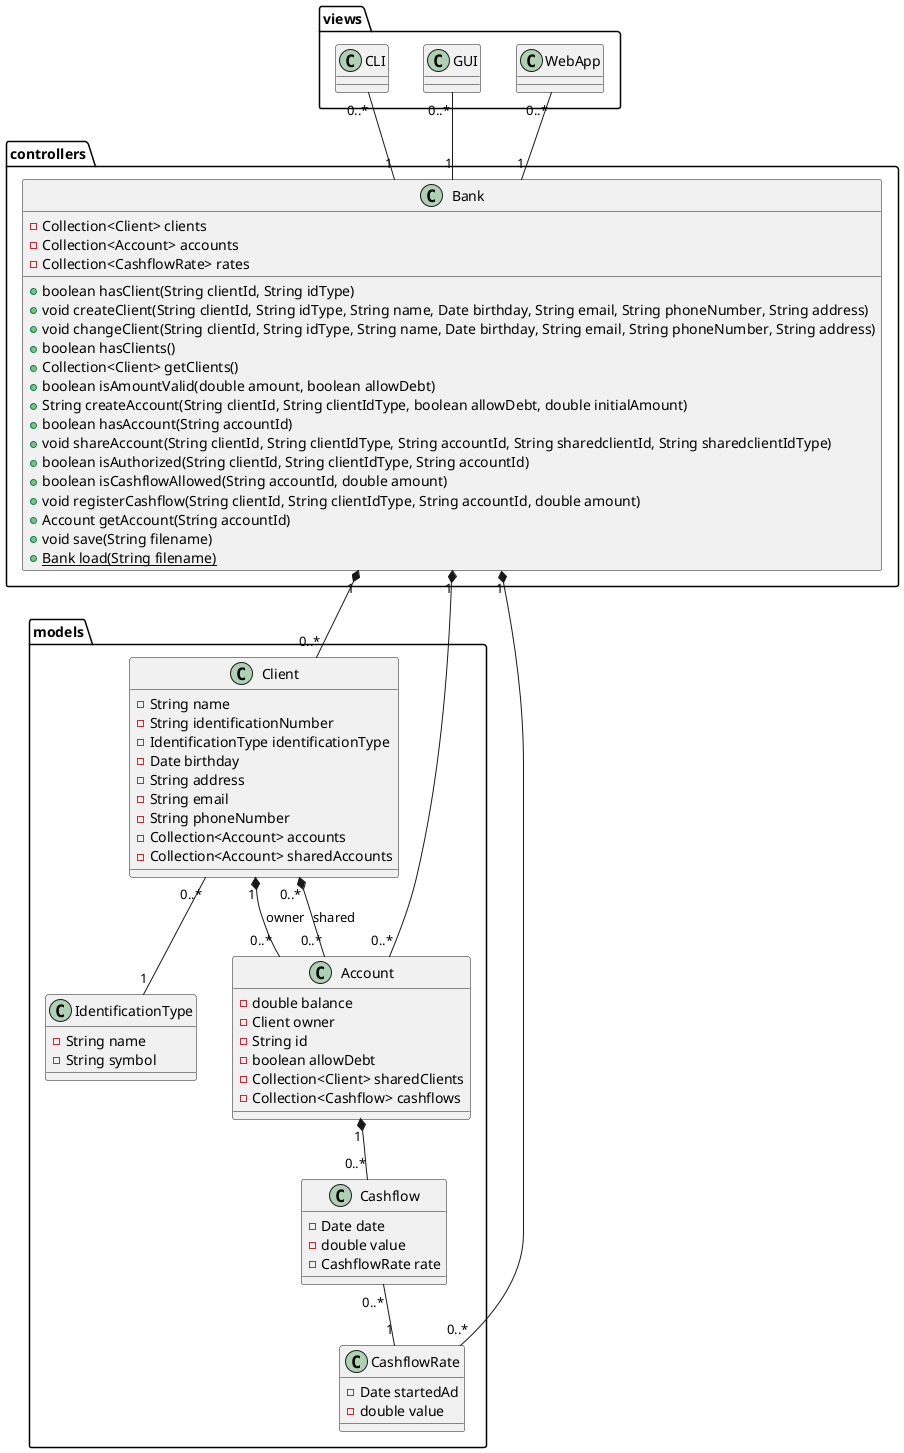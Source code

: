 @startuml
package models {
    class Client {
        -String name
        -String identificationNumber
        -IdentificationType identificationType
        -Date birthday
        -String address
        -String email
        -String phoneNumber
        -Collection<Account> accounts
        -Collection<Account> sharedAccounts
    }

    class IdentificationType {
        -String name
        -String symbol
    }

    class Account {
        -double balance
        -Client owner
        -String id
        -boolean allowDebt
        -Collection<Client> sharedClients
        -Collection<Cashflow> cashflows
    }

    class Cashflow {
        -Date date
        -double value
        -CashflowRate rate
    }

    class CashflowRate {
        -Date startedAd
        -double value
    }

    Client "1" *-- "0..*" Account : owner
    Client "0..*" *-- "0..*" Account : shared
    Client "0..*" -- "1" IdentificationType
    Account "1" *-- "0..*" Cashflow
    Cashflow "0..*" -- "1" CashflowRate
}

package controllers {
    class Bank {
        -Collection<Client> clients
        -Collection<Account> accounts
        -Collection<CashflowRate> rates
        +boolean hasClient(String clientId, String idType)
        +void createClient(String clientId, String idType, String name, Date birthday, String email, String phoneNumber, String address)
        +void changeClient(String clientId, String idType, String name, Date birthday, String email, String phoneNumber, String address)
        +boolean hasClients()
        +Collection<Client> getClients()
        +boolean isAmountValid(double amount, boolean allowDebt)
        +String createAccount(String clientId, String clientIdType, boolean allowDebt, double initialAmount)
        +boolean hasAccount(String accountId)
        +void shareAccount(String clientId, String clientIdType, String accountId, String sharedclientId, String sharedclientIdType)
        +boolean isAuthorized(String clientId, String clientIdType, String accountId)
        +boolean isCashflowAllowed(String accountId, double amount)
        +void registerCashflow(String clientId, String clientIdType, String accountId, double amount)
        +Account getAccount(String accountId)
        +void save(String filename)
        +{static}Bank load(String filename)
    }
    Bank "1" *-- "0..*" Client
    Bank "1" *-- "0..*" Account
    Bank "1" *-- "0..*" CashflowRate
}

package views {
    class CLI
    class GUI
    class WebApp
}

CLI "0..*" -- "1" Bank
WebApp "0..*" -- "1" Bank
GUI "0..*" -- "1" Bank
@enduml